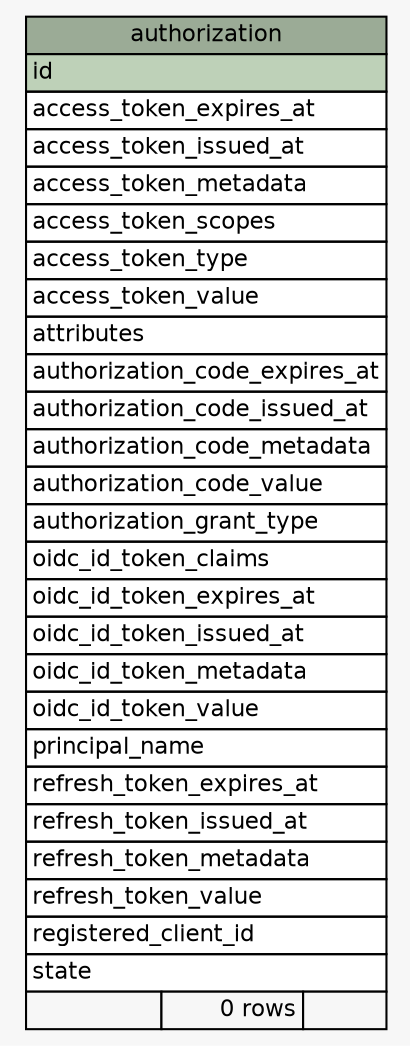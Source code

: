 // dot 7.1.0 on Mac OS X 14.1.1
// SchemaSpy rev Unknown
digraph "authorization" {
  graph [
    rankdir="RL"
    bgcolor="#f7f7f7"
    nodesep="0.18"
    ranksep="0.46"
    fontname="Helvetica"
    fontsize="11"
  ];
  node [
    fontname="Helvetica"
    fontsize="11"
    shape="plaintext"
  ];
  edge [
    arrowsize="0.8"
  ];
  "authorization" [
    label=<
    <TABLE BORDER="0" CELLBORDER="1" CELLSPACING="0" BGCOLOR="#ffffff">
      <TR><TD COLSPAN="3" BGCOLOR="#9bab96" ALIGN="CENTER">authorization</TD></TR>
      <TR><TD PORT="id" COLSPAN="3" BGCOLOR="#bed1b8" ALIGN="LEFT">id</TD></TR>
      <TR><TD PORT="access_token_expires_at" COLSPAN="3" ALIGN="LEFT">access_token_expires_at</TD></TR>
      <TR><TD PORT="access_token_issued_at" COLSPAN="3" ALIGN="LEFT">access_token_issued_at</TD></TR>
      <TR><TD PORT="access_token_metadata" COLSPAN="3" ALIGN="LEFT">access_token_metadata</TD></TR>
      <TR><TD PORT="access_token_scopes" COLSPAN="3" ALIGN="LEFT">access_token_scopes</TD></TR>
      <TR><TD PORT="access_token_type" COLSPAN="3" ALIGN="LEFT">access_token_type</TD></TR>
      <TR><TD PORT="access_token_value" COLSPAN="3" ALIGN="LEFT">access_token_value</TD></TR>
      <TR><TD PORT="attributes" COLSPAN="3" ALIGN="LEFT">attributes</TD></TR>
      <TR><TD PORT="authorization_code_expires_at" COLSPAN="3" ALIGN="LEFT">authorization_code_expires_at</TD></TR>
      <TR><TD PORT="authorization_code_issued_at" COLSPAN="3" ALIGN="LEFT">authorization_code_issued_at</TD></TR>
      <TR><TD PORT="authorization_code_metadata" COLSPAN="3" ALIGN="LEFT">authorization_code_metadata</TD></TR>
      <TR><TD PORT="authorization_code_value" COLSPAN="3" ALIGN="LEFT">authorization_code_value</TD></TR>
      <TR><TD PORT="authorization_grant_type" COLSPAN="3" ALIGN="LEFT">authorization_grant_type</TD></TR>
      <TR><TD PORT="oidc_id_token_claims" COLSPAN="3" ALIGN="LEFT">oidc_id_token_claims</TD></TR>
      <TR><TD PORT="oidc_id_token_expires_at" COLSPAN="3" ALIGN="LEFT">oidc_id_token_expires_at</TD></TR>
      <TR><TD PORT="oidc_id_token_issued_at" COLSPAN="3" ALIGN="LEFT">oidc_id_token_issued_at</TD></TR>
      <TR><TD PORT="oidc_id_token_metadata" COLSPAN="3" ALIGN="LEFT">oidc_id_token_metadata</TD></TR>
      <TR><TD PORT="oidc_id_token_value" COLSPAN="3" ALIGN="LEFT">oidc_id_token_value</TD></TR>
      <TR><TD PORT="principal_name" COLSPAN="3" ALIGN="LEFT">principal_name</TD></TR>
      <TR><TD PORT="refresh_token_expires_at" COLSPAN="3" ALIGN="LEFT">refresh_token_expires_at</TD></TR>
      <TR><TD PORT="refresh_token_issued_at" COLSPAN="3" ALIGN="LEFT">refresh_token_issued_at</TD></TR>
      <TR><TD PORT="refresh_token_metadata" COLSPAN="3" ALIGN="LEFT">refresh_token_metadata</TD></TR>
      <TR><TD PORT="refresh_token_value" COLSPAN="3" ALIGN="LEFT">refresh_token_value</TD></TR>
      <TR><TD PORT="registered_client_id" COLSPAN="3" ALIGN="LEFT">registered_client_id</TD></TR>
      <TR><TD PORT="state" COLSPAN="3" ALIGN="LEFT">state</TD></TR>
      <TR><TD ALIGN="LEFT" BGCOLOR="#f7f7f7">  </TD><TD ALIGN="RIGHT" BGCOLOR="#f7f7f7">0 rows</TD><TD ALIGN="RIGHT" BGCOLOR="#f7f7f7">  </TD></TR>
    </TABLE>>
    URL="tables/authorization.html"
    tooltip="authorization"
  ];
}
